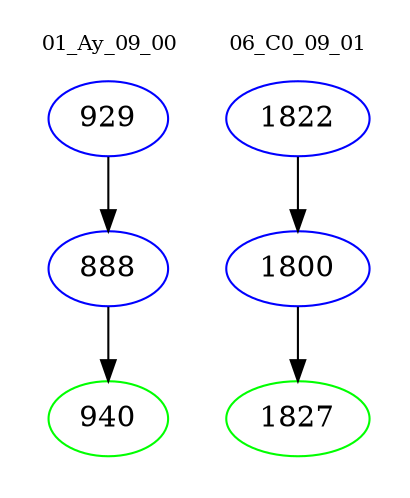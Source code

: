 digraph{
subgraph cluster_0 {
color = white
label = "01_Ay_09_00";
fontsize=10;
T0_929 [label="929", color="blue"]
T0_929 -> T0_888 [color="black"]
T0_888 [label="888", color="blue"]
T0_888 -> T0_940 [color="black"]
T0_940 [label="940", color="green"]
}
subgraph cluster_1 {
color = white
label = "06_C0_09_01";
fontsize=10;
T1_1822 [label="1822", color="blue"]
T1_1822 -> T1_1800 [color="black"]
T1_1800 [label="1800", color="blue"]
T1_1800 -> T1_1827 [color="black"]
T1_1827 [label="1827", color="green"]
}
}
